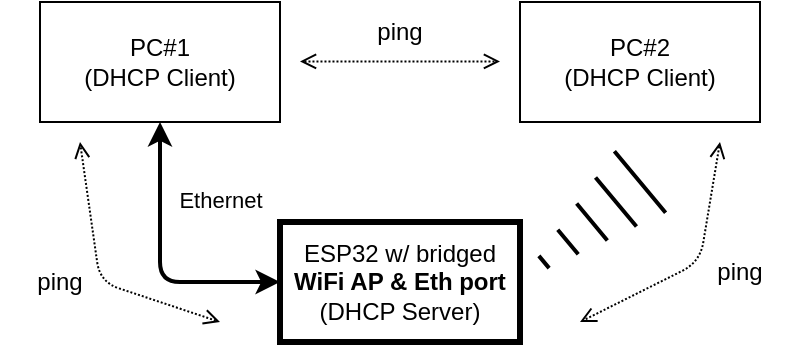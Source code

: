 <mxfile>
    <diagram id="qvqIMWZhLYQI7_66ceEl" name="Page-1">
        <mxGraphModel dx="866" dy="367" grid="1" gridSize="10" guides="1" tooltips="1" connect="1" arrows="1" fold="1" page="1" pageScale="1" pageWidth="850" pageHeight="1100" background="none" math="0" shadow="0">
            <root>
                <mxCell id="0"/>
                <mxCell id="1" parent="0"/>
                <mxCell id="2" value="ESP32 w/ bridged &lt;b&gt;WiFi AP &amp;amp; Eth port&lt;/b&gt;&lt;br&gt;(DHCP Server)" style="rounded=0;whiteSpace=wrap;html=1;strokeWidth=3;" parent="1" vertex="1">
                    <mxGeometry x="280" y="390" width="120" height="60" as="geometry"/>
                </mxCell>
                <mxCell id="5" style="edgeStyle=orthogonalEdgeStyle;html=1;exitX=0.5;exitY=1;exitDx=0;exitDy=0;entryX=0;entryY=0.5;entryDx=0;entryDy=0;startArrow=classic;startFill=1;strokeWidth=2;" parent="1" source="3" target="2" edge="1">
                    <mxGeometry relative="1" as="geometry">
                        <Array as="points">
                            <mxPoint x="220" y="420"/>
                        </Array>
                    </mxGeometry>
                </mxCell>
                <mxCell id="15" value="Ethernet" style="edgeLabel;html=1;align=center;verticalAlign=middle;resizable=0;points=[];" parent="5" vertex="1" connectable="0">
                    <mxGeometry x="-0.29" y="-1" relative="1" as="geometry">
                        <mxPoint x="31" y="-11" as="offset"/>
                    </mxGeometry>
                </mxCell>
                <mxCell id="3" value="PC#1&lt;br&gt;(DHCP Client)" style="rounded=0;whiteSpace=wrap;html=1;" parent="1" vertex="1">
                    <mxGeometry x="160" y="280" width="120" height="60" as="geometry"/>
                </mxCell>
                <mxCell id="4" value="PC#2&lt;br&gt;(DHCP Client)" style="rounded=0;whiteSpace=wrap;html=1;" parent="1" vertex="1">
                    <mxGeometry x="400" y="280" width="120" height="60" as="geometry"/>
                </mxCell>
                <mxCell id="7" value="" style="endArrow=open;startArrow=open;html=1;startFill=0;endFill=0;dashed=1;dashPattern=1 1;" parent="1" edge="1">
                    <mxGeometry width="50" height="50" relative="1" as="geometry">
                        <mxPoint x="290" y="309.71" as="sourcePoint"/>
                        <mxPoint x="390" y="309.71" as="targetPoint"/>
                        <Array as="points">
                            <mxPoint x="340" y="309.71"/>
                        </Array>
                    </mxGeometry>
                </mxCell>
                <mxCell id="8" value="" style="endArrow=open;startArrow=open;html=1;startFill=0;endFill=0;dashed=1;dashPattern=1 1;" parent="1" edge="1">
                    <mxGeometry width="50" height="50" relative="1" as="geometry">
                        <mxPoint x="250" y="440" as="sourcePoint"/>
                        <mxPoint x="180" y="350" as="targetPoint"/>
                        <Array as="points">
                            <mxPoint x="190" y="420"/>
                        </Array>
                    </mxGeometry>
                </mxCell>
                <mxCell id="9" value="" style="endArrow=open;startArrow=open;html=1;startFill=0;endFill=0;dashed=1;dashPattern=1 1;" parent="1" edge="1">
                    <mxGeometry width="50" height="50" relative="1" as="geometry">
                        <mxPoint x="500" y="350" as="sourcePoint"/>
                        <mxPoint x="430" y="440" as="targetPoint"/>
                        <Array as="points">
                            <mxPoint x="490" y="410"/>
                        </Array>
                    </mxGeometry>
                </mxCell>
                <mxCell id="11" value="ping" style="text;html=1;strokeColor=none;fillColor=none;align=center;verticalAlign=middle;whiteSpace=wrap;rounded=0;" parent="1" vertex="1">
                    <mxGeometry x="140" y="405" width="60" height="30" as="geometry"/>
                </mxCell>
                <mxCell id="12" value="ping" style="text;html=1;strokeColor=none;fillColor=none;align=center;verticalAlign=middle;whiteSpace=wrap;rounded=0;" parent="1" vertex="1">
                    <mxGeometry x="480" y="400" width="60" height="30" as="geometry"/>
                </mxCell>
                <mxCell id="13" value="ping" style="text;html=1;strokeColor=none;fillColor=none;align=center;verticalAlign=middle;whiteSpace=wrap;rounded=0;" parent="1" vertex="1">
                    <mxGeometry x="310" y="280" width="60" height="30" as="geometry"/>
                </mxCell>
                <mxCell id="17" value="" style="shape=mxgraph.arrows2.wedgeArrowDashed2;html=1;bendable=0;startWidth=20;stepSize=15;entryX=1;entryY=0.5;entryDx=0;entryDy=0;strokeWidth=2;" parent="1" target="2" edge="1">
                    <mxGeometry width="100" height="100" relative="1" as="geometry">
                        <mxPoint x="460" y="370" as="sourcePoint"/>
                        <mxPoint x="420" y="420" as="targetPoint"/>
                    </mxGeometry>
                </mxCell>
            </root>
        </mxGraphModel>
    </diagram>
</mxfile>
